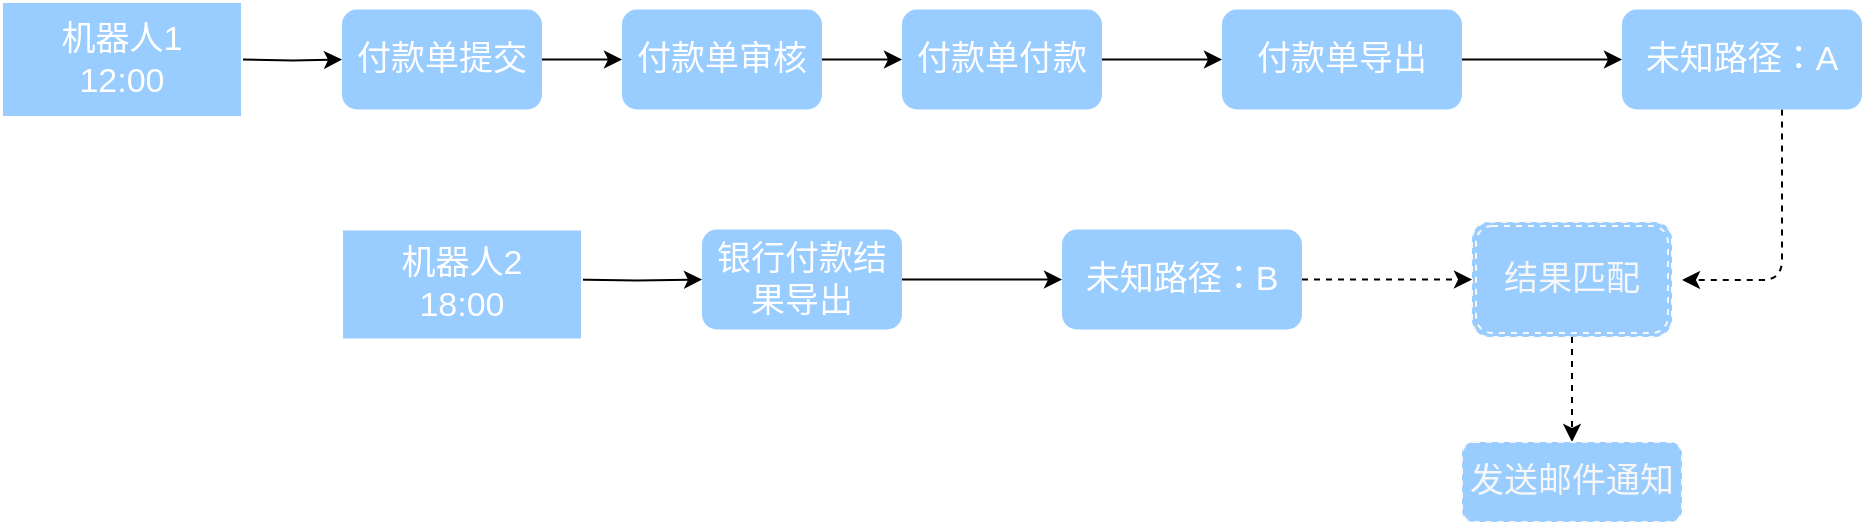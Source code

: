 <mxfile version="14.7.7" type="github">
  <diagram id="9G6DWGvrxe1A10mMCoee" name="Page-1">
    <mxGraphModel dx="1865" dy="547" grid="1" gridSize="10" guides="1" tooltips="1" connect="1" arrows="1" fold="1" page="1" pageScale="1" pageWidth="827" pageHeight="1169" math="0" shadow="0">
      <root>
        <mxCell id="0" />
        <mxCell id="1" parent="0" />
        <mxCell id="gOXKGh_SDQsF3oveUpiX-8" style="edgeStyle=orthogonalEdgeStyle;rounded=0;orthogonalLoop=1;jettySize=auto;html=1;exitX=1;exitY=0.5;exitDx=0;exitDy=0;entryX=0;entryY=0.5;entryDx=0;entryDy=0;" edge="1" parent="1" source="gOXKGh_SDQsF3oveUpiX-1" target="gOXKGh_SDQsF3oveUpiX-6">
          <mxGeometry relative="1" as="geometry" />
        </mxCell>
        <mxCell id="gOXKGh_SDQsF3oveUpiX-1" value="&lt;font style=&quot;font-size: 17px&quot; color=&quot;#ffffff&quot;&gt;付款单提交&lt;/font&gt;" style="rounded=1;whiteSpace=wrap;html=1;shadow=0;sketch=0;glass=0;fillColor=#99CCFF;strokeColor=none;" vertex="1" parent="1">
          <mxGeometry x="-550" y="203.75" width="100" height="50" as="geometry" />
        </mxCell>
        <mxCell id="gOXKGh_SDQsF3oveUpiX-5" style="edgeStyle=orthogonalEdgeStyle;rounded=0;orthogonalLoop=1;jettySize=auto;html=1;exitX=1;exitY=0.5;exitDx=0;exitDy=0;entryX=0;entryY=0.5;entryDx=0;entryDy=0;" edge="1" parent="1" target="gOXKGh_SDQsF3oveUpiX-1">
          <mxGeometry relative="1" as="geometry">
            <mxPoint x="-600" y="228.75" as="sourcePoint" />
          </mxGeometry>
        </mxCell>
        <mxCell id="gOXKGh_SDQsF3oveUpiX-9" value="" style="edgeStyle=orthogonalEdgeStyle;rounded=0;orthogonalLoop=1;jettySize=auto;html=1;" edge="1" parent="1" source="gOXKGh_SDQsF3oveUpiX-6" target="gOXKGh_SDQsF3oveUpiX-7">
          <mxGeometry relative="1" as="geometry" />
        </mxCell>
        <mxCell id="gOXKGh_SDQsF3oveUpiX-6" value="&lt;font style=&quot;font-size: 17px&quot; color=&quot;#ffffff&quot;&gt;付款单审核&lt;/font&gt;" style="rounded=1;whiteSpace=wrap;html=1;shadow=0;sketch=0;glass=0;fillColor=#99CCFF;strokeColor=none;" vertex="1" parent="1">
          <mxGeometry x="-410" y="203.75" width="100" height="50" as="geometry" />
        </mxCell>
        <mxCell id="gOXKGh_SDQsF3oveUpiX-23" value="" style="edgeStyle=orthogonalEdgeStyle;rounded=0;orthogonalLoop=1;jettySize=auto;html=1;" edge="1" parent="1" source="gOXKGh_SDQsF3oveUpiX-7" target="gOXKGh_SDQsF3oveUpiX-22">
          <mxGeometry relative="1" as="geometry" />
        </mxCell>
        <mxCell id="gOXKGh_SDQsF3oveUpiX-7" value="&lt;font style=&quot;font-size: 17px&quot; color=&quot;#ffffff&quot;&gt;付款单付款&lt;/font&gt;" style="rounded=1;whiteSpace=wrap;html=1;shadow=0;sketch=0;glass=0;fillColor=#99CCFF;strokeColor=none;" vertex="1" parent="1">
          <mxGeometry x="-270" y="203.75" width="100" height="50" as="geometry" />
        </mxCell>
        <mxCell id="gOXKGh_SDQsF3oveUpiX-39" value="" style="edgeStyle=orthogonalEdgeStyle;rounded=0;orthogonalLoop=1;jettySize=auto;html=1;" edge="1" parent="1" source="gOXKGh_SDQsF3oveUpiX-12" target="gOXKGh_SDQsF3oveUpiX-38">
          <mxGeometry relative="1" as="geometry" />
        </mxCell>
        <mxCell id="gOXKGh_SDQsF3oveUpiX-12" value="&lt;font style=&quot;font-size: 17px&quot; color=&quot;#ffffff&quot;&gt;银行付款结果导出&lt;/font&gt;" style="rounded=1;whiteSpace=wrap;html=1;shadow=0;sketch=0;glass=0;fillColor=#99CCFF;strokeColor=none;" vertex="1" parent="1">
          <mxGeometry x="-370" y="313.75" width="100" height="50" as="geometry" />
        </mxCell>
        <mxCell id="gOXKGh_SDQsF3oveUpiX-13" style="edgeStyle=orthogonalEdgeStyle;rounded=0;orthogonalLoop=1;jettySize=auto;html=1;exitX=1;exitY=0.5;exitDx=0;exitDy=0;entryX=0;entryY=0.5;entryDx=0;entryDy=0;" edge="1" parent="1" target="gOXKGh_SDQsF3oveUpiX-12">
          <mxGeometry relative="1" as="geometry">
            <mxPoint x="-436" y="338.75" as="sourcePoint" />
          </mxGeometry>
        </mxCell>
        <mxCell id="gOXKGh_SDQsF3oveUpiX-18" value="&lt;font color=&quot;#ffffff&quot; style=&quot;font-size: 17px&quot;&gt;机器人1&lt;br&gt;12:00&lt;/font&gt;" style="rounded=0;whiteSpace=wrap;html=1;shadow=0;glass=0;sketch=0;fillColor=#99CCFF;strokeColor=#FFFFFF;" vertex="1" parent="1">
          <mxGeometry x="-720" y="200" width="120" height="57.5" as="geometry" />
        </mxCell>
        <mxCell id="gOXKGh_SDQsF3oveUpiX-19" value="&lt;font color=&quot;#ffffff&quot; style=&quot;font-size: 17px&quot;&gt;机器人2&lt;br&gt;18:00&lt;/font&gt;" style="rounded=0;whiteSpace=wrap;html=1;shadow=0;glass=0;sketch=0;fillColor=#99CCFF;strokeColor=#FFFFFF;" vertex="1" parent="1">
          <mxGeometry x="-550" y="313.75" width="120" height="55" as="geometry" />
        </mxCell>
        <mxCell id="gOXKGh_SDQsF3oveUpiX-41" value="" style="edgeStyle=orthogonalEdgeStyle;rounded=0;orthogonalLoop=1;jettySize=auto;html=1;" edge="1" parent="1" source="gOXKGh_SDQsF3oveUpiX-22" target="gOXKGh_SDQsF3oveUpiX-40">
          <mxGeometry relative="1" as="geometry" />
        </mxCell>
        <mxCell id="gOXKGh_SDQsF3oveUpiX-22" value="&lt;font style=&quot;font-size: 17px&quot; color=&quot;#ffffff&quot;&gt;付款单导出&lt;/font&gt;" style="rounded=1;whiteSpace=wrap;html=1;shadow=0;sketch=0;glass=0;fillColor=#99CCFF;strokeColor=none;" vertex="1" parent="1">
          <mxGeometry x="-110" y="203.75" width="120" height="50" as="geometry" />
        </mxCell>
        <mxCell id="gOXKGh_SDQsF3oveUpiX-49" style="edgeStyle=orthogonalEdgeStyle;rounded=1;jumpStyle=gap;orthogonalLoop=1;jettySize=auto;html=1;dashed=1;strokeColor=#000000;entryX=0.5;entryY=0;entryDx=0;entryDy=0;" edge="1" parent="1" source="gOXKGh_SDQsF3oveUpiX-24" target="gOXKGh_SDQsF3oveUpiX-50">
          <mxGeometry relative="1" as="geometry">
            <mxPoint x="60" y="400" as="targetPoint" />
          </mxGeometry>
        </mxCell>
        <mxCell id="gOXKGh_SDQsF3oveUpiX-24" value="&lt;font style=&quot;font-size: 17px&quot; color=&quot;#f7f7f7&quot;&gt;结果匹配&lt;/font&gt;" style="shape=ext;double=1;rounded=1;whiteSpace=wrap;html=1;shadow=0;glass=0;sketch=0;fillColor=#99CCFF;strokeColor=#F7F7F7;dashed=1;" vertex="1" parent="1">
          <mxGeometry x="15" y="310" width="100" height="57.5" as="geometry" />
        </mxCell>
        <mxCell id="gOXKGh_SDQsF3oveUpiX-48" style="edgeStyle=orthogonalEdgeStyle;rounded=1;jumpStyle=gap;orthogonalLoop=1;jettySize=auto;html=1;entryX=0;entryY=0.5;entryDx=0;entryDy=0;dashed=1;strokeColor=#000000;" edge="1" parent="1" source="gOXKGh_SDQsF3oveUpiX-38" target="gOXKGh_SDQsF3oveUpiX-24">
          <mxGeometry relative="1" as="geometry">
            <mxPoint x="-5" y="338.75" as="targetPoint" />
          </mxGeometry>
        </mxCell>
        <mxCell id="gOXKGh_SDQsF3oveUpiX-38" value="&lt;font style=&quot;font-size: 17px&quot; color=&quot;#ffffff&quot;&gt;未知路径：B&lt;/font&gt;" style="rounded=1;whiteSpace=wrap;html=1;shadow=0;sketch=0;glass=0;fillColor=#99CCFF;strokeColor=none;" vertex="1" parent="1">
          <mxGeometry x="-190" y="313.75" width="120" height="50" as="geometry" />
        </mxCell>
        <mxCell id="gOXKGh_SDQsF3oveUpiX-43" style="edgeStyle=orthogonalEdgeStyle;orthogonalLoop=1;jettySize=auto;html=1;jumpStyle=gap;rounded=1;dashed=1;" edge="1" parent="1" source="gOXKGh_SDQsF3oveUpiX-40">
          <mxGeometry relative="1" as="geometry">
            <mxPoint x="120" y="339" as="targetPoint" />
            <Array as="points">
              <mxPoint x="170" y="339" />
            </Array>
          </mxGeometry>
        </mxCell>
        <mxCell id="gOXKGh_SDQsF3oveUpiX-40" value="&lt;font color=&quot;#ffffff&quot;&gt;&lt;span style=&quot;font-size: 17px&quot;&gt;未知路径：A&lt;/span&gt;&lt;/font&gt;" style="rounded=1;whiteSpace=wrap;html=1;shadow=0;sketch=0;glass=0;fillColor=#99CCFF;strokeColor=none;" vertex="1" parent="1">
          <mxGeometry x="90" y="203.75" width="120" height="50" as="geometry" />
        </mxCell>
        <mxCell id="gOXKGh_SDQsF3oveUpiX-50" value="&lt;font style=&quot;font-size: 17px&quot; color=&quot;#f7f7f7&quot;&gt;发送邮件通知&lt;/font&gt;" style="rounded=1;whiteSpace=wrap;html=1;shadow=0;glass=0;dashed=1;sketch=0;strokeColor=#F7F7F7;fillColor=#99CCFF;" vertex="1" parent="1">
          <mxGeometry x="10" y="420" width="110" height="40" as="geometry" />
        </mxCell>
      </root>
    </mxGraphModel>
  </diagram>
</mxfile>
